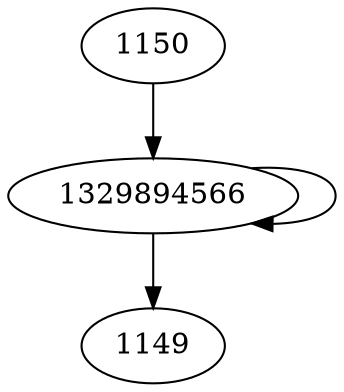 digraph  {
1150;
1149;
1329894566;
1150 -> 1329894566;
1329894566 -> 1149;
1329894566 -> 1329894566;
}
